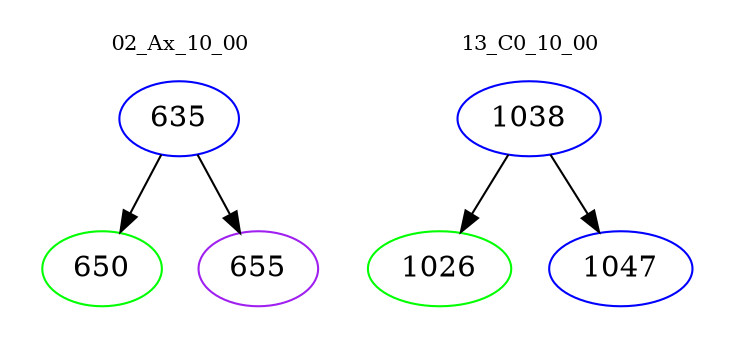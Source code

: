 digraph{
subgraph cluster_0 {
color = white
label = "02_Ax_10_00";
fontsize=10;
T0_635 [label="635", color="blue"]
T0_635 -> T0_650 [color="black"]
T0_650 [label="650", color="green"]
T0_635 -> T0_655 [color="black"]
T0_655 [label="655", color="purple"]
}
subgraph cluster_1 {
color = white
label = "13_C0_10_00";
fontsize=10;
T1_1038 [label="1038", color="blue"]
T1_1038 -> T1_1026 [color="black"]
T1_1026 [label="1026", color="green"]
T1_1038 -> T1_1047 [color="black"]
T1_1047 [label="1047", color="blue"]
}
}
